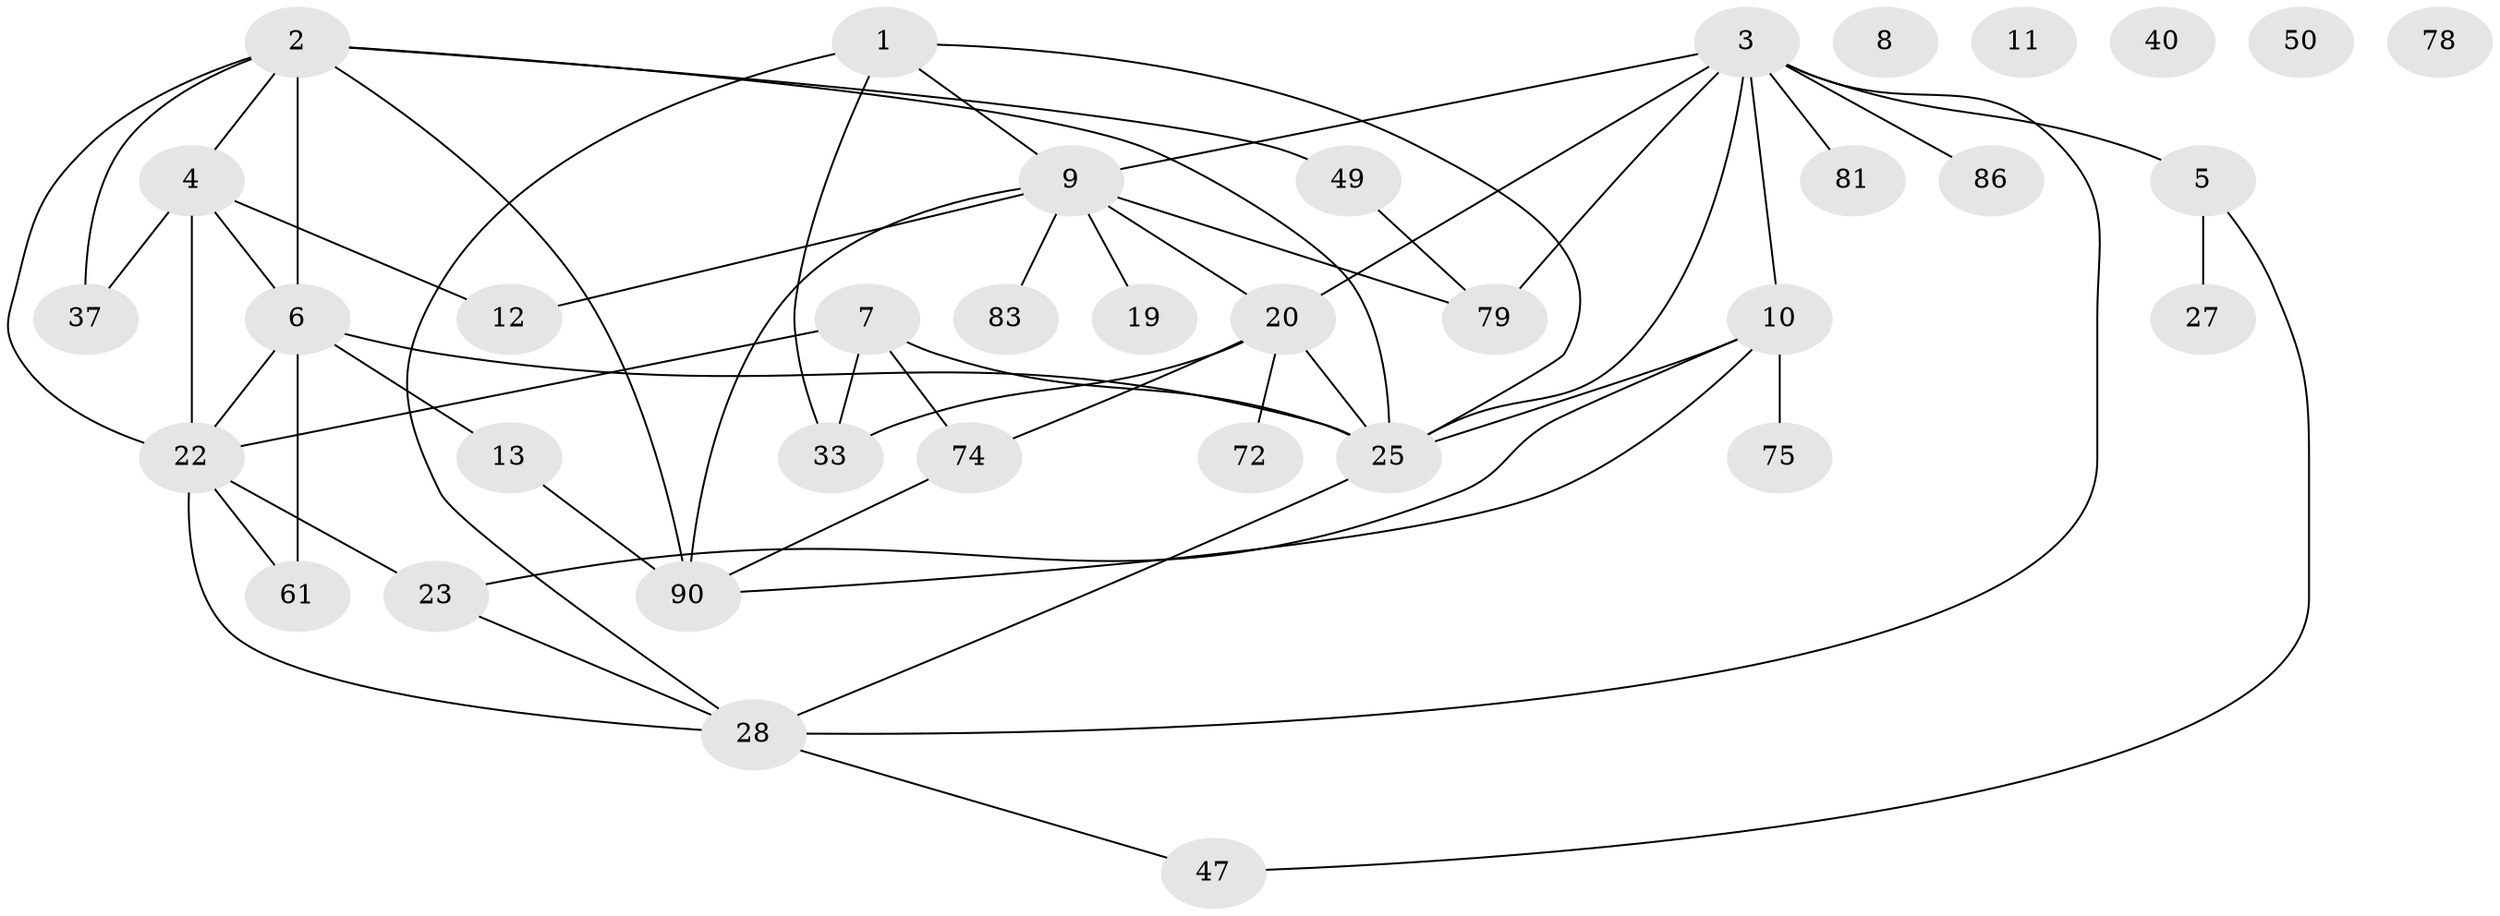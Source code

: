 // original degree distribution, {3: 0.3263157894736842, 1: 0.2, 2: 0.22105263157894736, 4: 0.11578947368421053, 0: 0.042105263157894736, 6: 0.031578947368421054, 5: 0.06315789473684211}
// Generated by graph-tools (version 1.1) at 2025/16/03/04/25 18:16:46]
// undirected, 36 vertices, 57 edges
graph export_dot {
graph [start="1"]
  node [color=gray90,style=filled];
  1 [super="+17+39"];
  2 [super="+15"];
  3 [super="+21+24"];
  4 [super="+46+60"];
  5 [super="+14"];
  6 [super="+89+30+16"];
  7 [super="+26"];
  8 [super="+31"];
  9 [super="+67+82+54"];
  10 [super="+63+29+51"];
  11;
  12;
  13;
  19;
  20 [super="+52"];
  22 [super="+87+77+44"];
  23 [super="+35"];
  25 [super="+69+58+32"];
  27 [super="+41"];
  28 [super="+38+55+42"];
  33 [super="+43"];
  37;
  40;
  47 [super="+73"];
  49;
  50;
  61;
  72;
  74 [super="+84"];
  75;
  78;
  79 [super="+88"];
  81;
  83;
  86;
  90 [super="+91"];
  1 -- 25;
  1 -- 9;
  1 -- 28;
  1 -- 33;
  2 -- 4 [weight=2];
  2 -- 37;
  2 -- 6 [weight=2];
  2 -- 49;
  2 -- 25;
  2 -- 90;
  2 -- 22;
  3 -- 81;
  3 -- 28;
  3 -- 5;
  3 -- 79;
  3 -- 86;
  3 -- 20;
  3 -- 9;
  3 -- 10;
  3 -- 25;
  4 -- 37;
  4 -- 12;
  4 -- 22;
  4 -- 6;
  5 -- 27;
  5 -- 47;
  6 -- 61 [weight=2];
  6 -- 13 [weight=2];
  6 -- 25;
  6 -- 22;
  7 -- 74;
  7 -- 33;
  7 -- 22;
  7 -- 25;
  9 -- 79;
  9 -- 19;
  9 -- 12;
  9 -- 83;
  9 -- 20;
  9 -- 90;
  10 -- 25;
  10 -- 23;
  10 -- 75;
  10 -- 90;
  13 -- 90;
  20 -- 72;
  20 -- 25;
  20 -- 74;
  20 -- 33;
  22 -- 61;
  22 -- 28;
  22 -- 23;
  23 -- 28;
  25 -- 28;
  28 -- 47;
  49 -- 79;
  74 -- 90;
}

